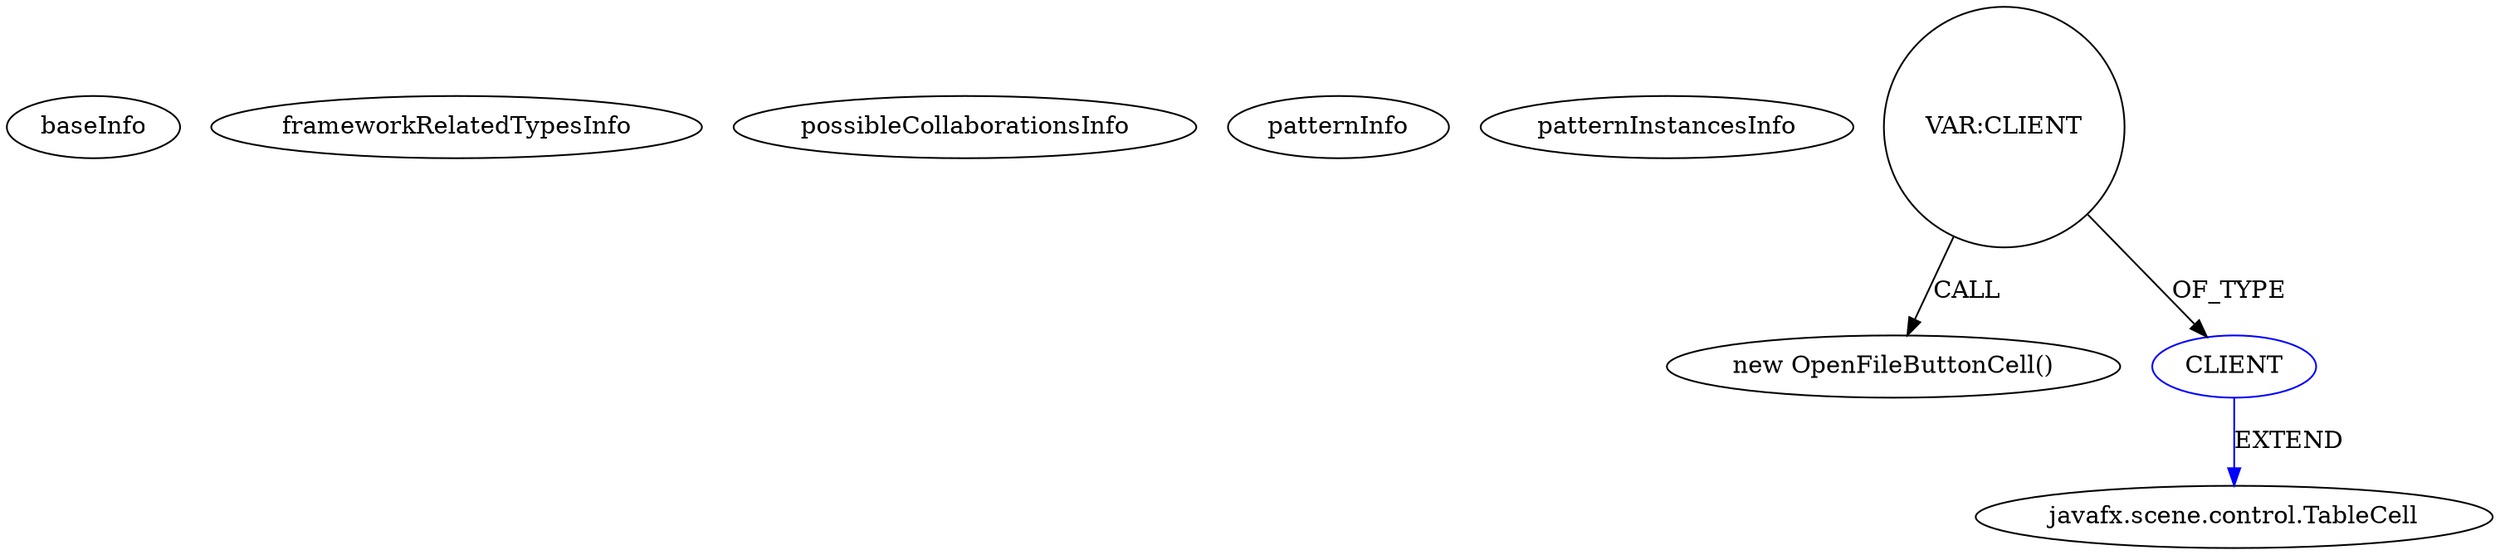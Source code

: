digraph {
baseInfo[graphId=4483,category="pattern",isAnonymous=false,possibleRelation=false]
frameworkRelatedTypesInfo[]
possibleCollaborationsInfo[]
patternInfo[frequency=2.0,patternRootClient=null]
patternInstancesInfo[0="jalbertcruz-Documentation-manager~/jalbertcruz-Documentation-manager/Documentation-manager-master/src/documentation/manager/DocumentationManager.java~DocumentationManager~3242",1="jalbertcruz-Documentation-manager~/jalbertcruz-Documentation-manager/Documentation-manager-master/src/documentation/manager/DocumentationManager.java~void mkTable()~3245"]
9[label="new OpenFileButtonCell()",vertexType="CONSTRUCTOR_CALL",isFrameworkType=false]
10[label="VAR:CLIENT",vertexType="VARIABLE_EXPRESION",isFrameworkType=false,shape=circle]
5[label="CLIENT",vertexType="REFERENCE_CLIENT_CLASS_DECLARATION",isFrameworkType=false,color=blue]
6[label="javafx.scene.control.TableCell",vertexType="FRAMEWORK_CLASS_TYPE",isFrameworkType=false]
5->6[label="EXTEND",color=blue]
10->9[label="CALL"]
10->5[label="OF_TYPE"]
}
